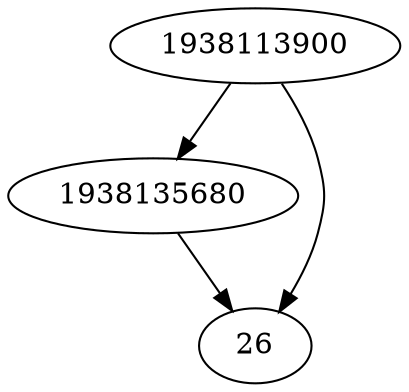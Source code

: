 strict digraph  {
1938135680;
26;
1938113900;
1938135680 -> 26;
1938113900 -> 26;
1938113900 -> 1938135680;
}
